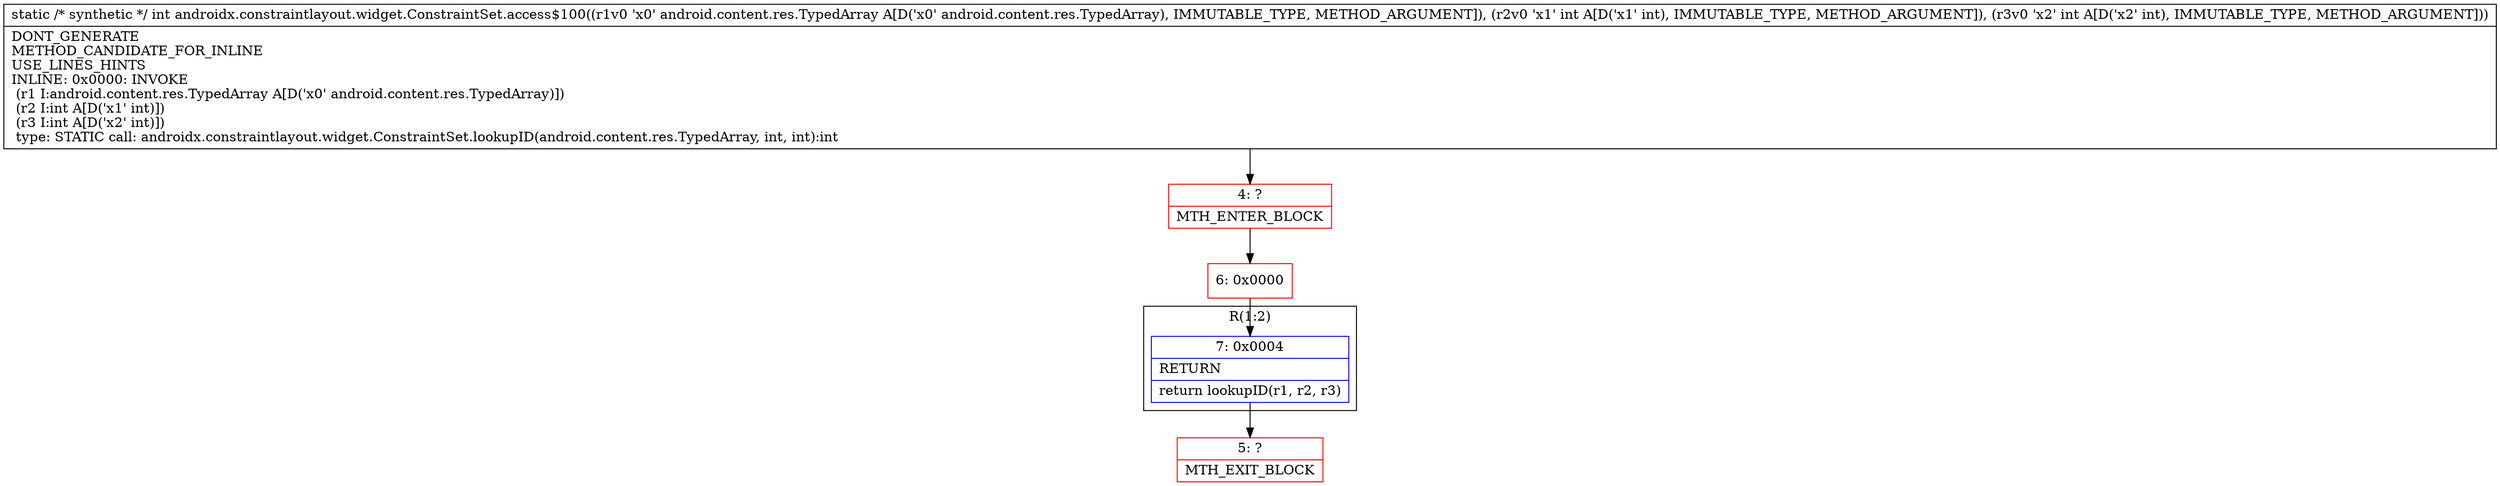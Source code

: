 digraph "CFG forandroidx.constraintlayout.widget.ConstraintSet.access$100(Landroid\/content\/res\/TypedArray;II)I" {
subgraph cluster_Region_1400693431 {
label = "R(1:2)";
node [shape=record,color=blue];
Node_7 [shape=record,label="{7\:\ 0x0004|RETURN\l|return lookupID(r1, r2, r3)\l}"];
}
Node_4 [shape=record,color=red,label="{4\:\ ?|MTH_ENTER_BLOCK\l}"];
Node_6 [shape=record,color=red,label="{6\:\ 0x0000}"];
Node_5 [shape=record,color=red,label="{5\:\ ?|MTH_EXIT_BLOCK\l}"];
MethodNode[shape=record,label="{static \/* synthetic *\/ int androidx.constraintlayout.widget.ConstraintSet.access$100((r1v0 'x0' android.content.res.TypedArray A[D('x0' android.content.res.TypedArray), IMMUTABLE_TYPE, METHOD_ARGUMENT]), (r2v0 'x1' int A[D('x1' int), IMMUTABLE_TYPE, METHOD_ARGUMENT]), (r3v0 'x2' int A[D('x2' int), IMMUTABLE_TYPE, METHOD_ARGUMENT]))  | DONT_GENERATE\lMETHOD_CANDIDATE_FOR_INLINE\lUSE_LINES_HINTS\lINLINE: 0x0000: INVOKE  \l  (r1 I:android.content.res.TypedArray A[D('x0' android.content.res.TypedArray)])\l  (r2 I:int A[D('x1' int)])\l  (r3 I:int A[D('x2' int)])\l type: STATIC call: androidx.constraintlayout.widget.ConstraintSet.lookupID(android.content.res.TypedArray, int, int):int\l}"];
MethodNode -> Node_4;Node_7 -> Node_5;
Node_4 -> Node_6;
Node_6 -> Node_7;
}

